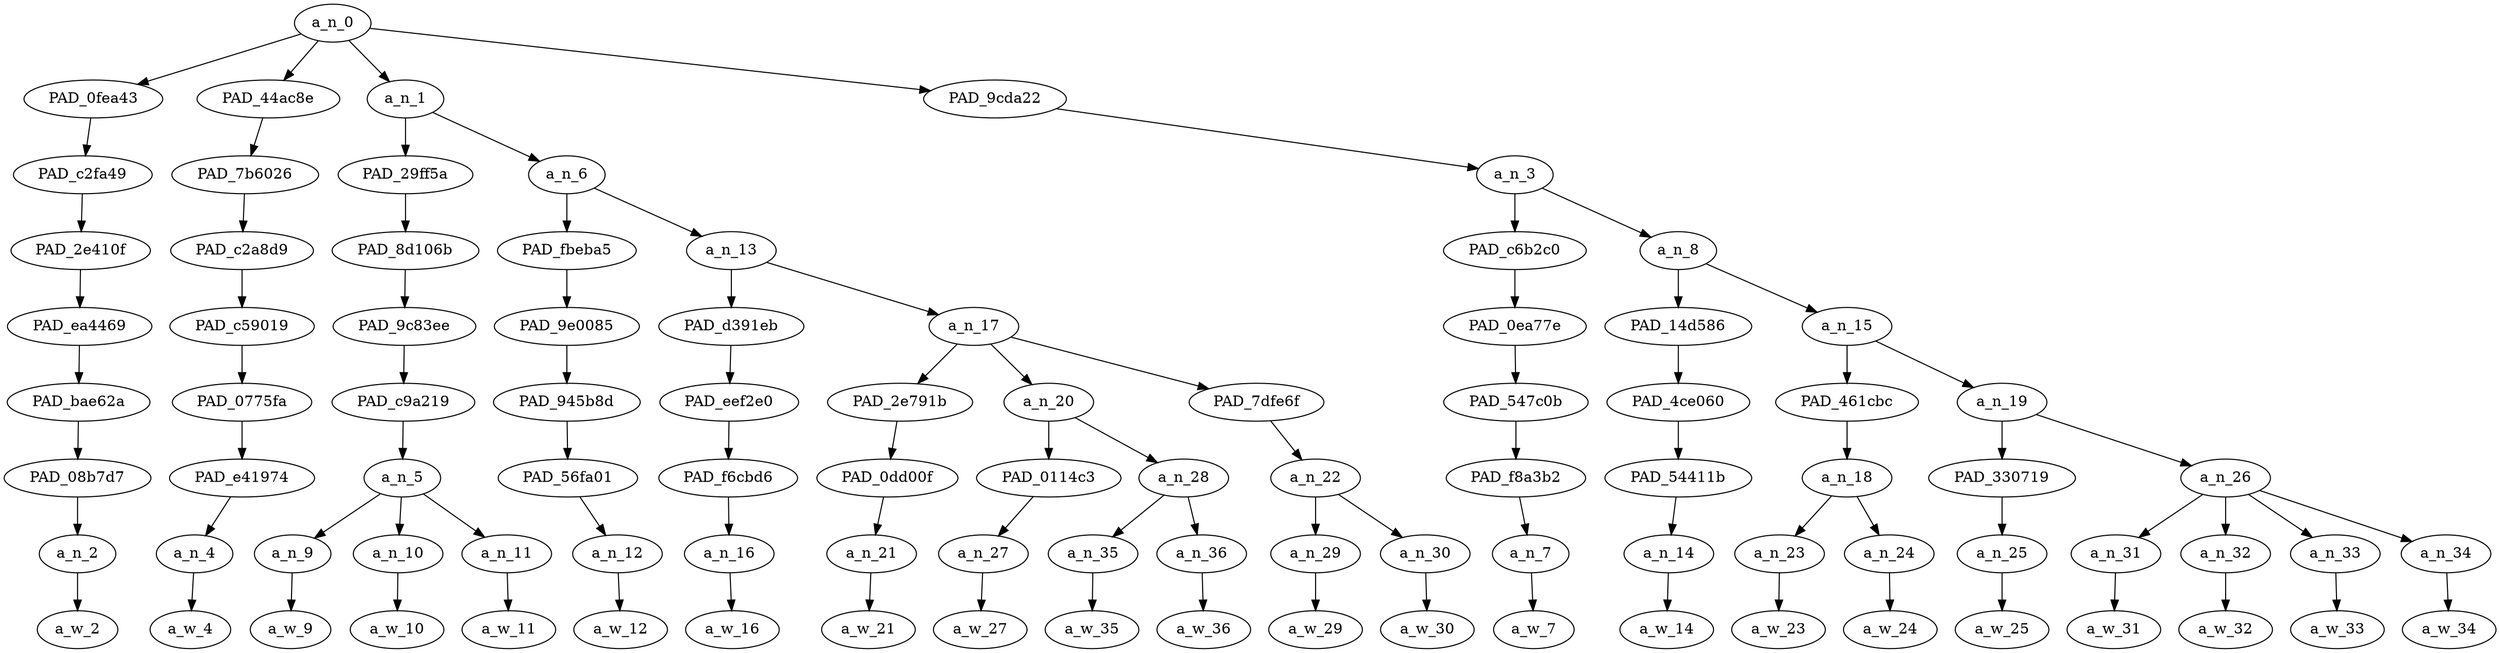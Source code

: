 strict digraph "" {
	a_n_0	[div_dir=1,
		index=0,
		level=8,
		pos="11.984375,8!",
		text_span="[0, 1, 2, 3, 4, 5, 6, 7, 8, 9, 10, 11, 12, 13, 14, 15, 16, 17, 18, 19, 20, 21]",
		value=1.00000000];
	PAD_0fea43	[div_dir=1,
		index=1,
		level=7,
		pos="11.0,7!",
		text_span="[11]",
		value=0.02560381];
	a_n_0 -> PAD_0fea43;
	PAD_44ac8e	[div_dir=1,
		index=3,
		level=7,
		pos="21.0,7!",
		text_span="[21]",
		value=0.04009019];
	a_n_0 -> PAD_44ac8e;
	a_n_1	[div_dir=1,
		index=0,
		level=7,
		pos="2.71875,7!",
		text_span="[0, 1, 2, 3, 4, 5, 6, 7, 8, 9, 10]",
		value=0.39420049];
	a_n_0 -> a_n_1;
	PAD_9cda22	[div_dir=1,
		index=2,
		level=7,
		pos="13.21875,7!",
		text_span="[12, 13, 14, 15, 16, 17, 18, 19, 20]",
		value=0.53908667];
	a_n_0 -> PAD_9cda22;
	PAD_c2fa49	[div_dir=1,
		index=2,
		level=6,
		pos="11.0,6!",
		text_span="[11]",
		value=0.02560381];
	PAD_0fea43 -> PAD_c2fa49;
	PAD_2e410f	[div_dir=1,
		index=3,
		level=5,
		pos="11.0,5!",
		text_span="[11]",
		value=0.02560381];
	PAD_c2fa49 -> PAD_2e410f;
	PAD_ea4469	[div_dir=1,
		index=4,
		level=4,
		pos="11.0,4!",
		text_span="[11]",
		value=0.02560381];
	PAD_2e410f -> PAD_ea4469;
	PAD_bae62a	[div_dir=1,
		index=6,
		level=3,
		pos="11.0,3!",
		text_span="[11]",
		value=0.02560381];
	PAD_ea4469 -> PAD_bae62a;
	PAD_08b7d7	[div_dir=1,
		index=7,
		level=2,
		pos="11.0,2!",
		text_span="[11]",
		value=0.02560381];
	PAD_bae62a -> PAD_08b7d7;
	a_n_2	[div_dir=1,
		index=11,
		level=1,
		pos="11.0,1!",
		text_span="[11]",
		value=0.02560381];
	PAD_08b7d7 -> a_n_2;
	a_w_2	[div_dir=0,
		index=11,
		level=0,
		pos="11,0!",
		text_span="[11]",
		value=i1];
	a_n_2 -> a_w_2;
	PAD_7b6026	[div_dir=1,
		index=4,
		level=6,
		pos="21.0,6!",
		text_span="[21]",
		value=0.04009019];
	PAD_44ac8e -> PAD_7b6026;
	PAD_c2a8d9	[div_dir=1,
		index=6,
		level=5,
		pos="21.0,5!",
		text_span="[21]",
		value=0.04009019];
	PAD_7b6026 -> PAD_c2a8d9;
	PAD_c59019	[div_dir=1,
		index=8,
		level=4,
		pos="21.0,4!",
		text_span="[21]",
		value=0.04009019];
	PAD_c2a8d9 -> PAD_c59019;
	PAD_0775fa	[div_dir=1,
		index=11,
		level=3,
		pos="21.0,3!",
		text_span="[21]",
		value=0.04009019];
	PAD_c59019 -> PAD_0775fa;
	PAD_e41974	[div_dir=1,
		index=13,
		level=2,
		pos="21.0,2!",
		text_span="[21]",
		value=0.04009019];
	PAD_0775fa -> PAD_e41974;
	a_n_4	[div_dir=1,
		index=21,
		level=1,
		pos="21.0,1!",
		text_span="[21]",
		value=0.04009019];
	PAD_e41974 -> a_n_4;
	a_w_4	[div_dir=0,
		index=21,
		level=0,
		pos="21,0!",
		text_span="[21]",
		value=🤔1];
	a_n_4 -> a_w_4;
	PAD_29ff5a	[div_dir=1,
		index=0,
		level=6,
		pos="1.0,6!",
		text_span="[0, 1, 2]",
		value=0.14656666];
	a_n_1 -> PAD_29ff5a;
	a_n_6	[div_dir=1,
		index=1,
		level=6,
		pos="4.4375,6!",
		text_span="[3, 4, 5, 6, 7, 8, 9, 10]",
		value=0.24718534];
	a_n_1 -> a_n_6;
	PAD_8d106b	[div_dir=1,
		index=0,
		level=5,
		pos="1.0,5!",
		text_span="[0, 1, 2]",
		value=0.14656666];
	PAD_29ff5a -> PAD_8d106b;
	PAD_9c83ee	[div_dir=1,
		index=0,
		level=4,
		pos="1.0,4!",
		text_span="[0, 1, 2]",
		value=0.14656666];
	PAD_8d106b -> PAD_9c83ee;
	PAD_c9a219	[div_dir=1,
		index=0,
		level=3,
		pos="1.0,3!",
		text_span="[0, 1, 2]",
		value=0.14656666];
	PAD_9c83ee -> PAD_c9a219;
	a_n_5	[div_dir=1,
		index=0,
		level=2,
		pos="1.0,2!",
		text_span="[0, 1, 2]",
		value=0.14656666];
	PAD_c9a219 -> a_n_5;
	a_n_9	[div_dir=1,
		index=0,
		level=1,
		pos="0.0,1!",
		text_span="[0]",
		value=0.05953516];
	a_n_5 -> a_n_9;
	a_n_10	[div_dir=1,
		index=1,
		level=1,
		pos="1.0,1!",
		text_span="[1]",
		value=0.04975371];
	a_n_5 -> a_n_10;
	a_n_11	[div_dir=1,
		index=2,
		level=1,
		pos="2.0,1!",
		text_span="[2]",
		value=0.03681082];
	a_n_5 -> a_n_11;
	a_w_9	[div_dir=0,
		index=0,
		level=0,
		pos="0,0!",
		text_span="[0]",
		value=hm];
	a_n_9 -> a_w_9;
	a_w_10	[div_dir=0,
		index=1,
		level=0,
		pos="1,0!",
		text_span="[1]",
		value=🤔];
	a_n_10 -> a_w_10;
	a_w_11	[div_dir=0,
		index=2,
		level=0,
		pos="2,0!",
		text_span="[2]",
		value=maybe];
	a_n_11 -> a_w_11;
	PAD_fbeba5	[div_dir=1,
		index=1,
		level=5,
		pos="3.0,5!",
		text_span="[3]",
		value=0.03139336];
	a_n_6 -> PAD_fbeba5;
	a_n_13	[div_dir=1,
		index=2,
		level=5,
		pos="5.875,5!",
		text_span="[4, 5, 6, 7, 8, 9, 10]",
		value=0.21552000];
	a_n_6 -> a_n_13;
	PAD_9e0085	[div_dir=1,
		index=1,
		level=4,
		pos="3.0,4!",
		text_span="[3]",
		value=0.03139336];
	PAD_fbeba5 -> PAD_9e0085;
	PAD_945b8d	[div_dir=1,
		index=1,
		level=3,
		pos="3.0,3!",
		text_span="[3]",
		value=0.03139336];
	PAD_9e0085 -> PAD_945b8d;
	PAD_56fa01	[div_dir=1,
		index=1,
		level=2,
		pos="3.0,2!",
		text_span="[3]",
		value=0.03139336];
	PAD_945b8d -> PAD_56fa01;
	a_n_12	[div_dir=1,
		index=3,
		level=1,
		pos="3.0,1!",
		text_span="[3]",
		value=0.03139336];
	PAD_56fa01 -> a_n_12;
	a_w_12	[div_dir=0,
		index=3,
		level=0,
		pos="3,0!",
		text_span="[3]",
		value=if];
	a_n_12 -> a_w_12;
	PAD_d391eb	[div_dir=1,
		index=2,
		level=4,
		pos="4.0,4!",
		text_span="[4]",
		value=0.02551278];
	a_n_13 -> PAD_d391eb;
	a_n_17	[div_dir=1,
		index=3,
		level=4,
		pos="7.75,4!",
		text_span="[5, 6, 7, 8, 9, 10]",
		value=0.18975459];
	a_n_13 -> a_n_17;
	PAD_eef2e0	[div_dir=1,
		index=2,
		level=3,
		pos="4.0,3!",
		text_span="[4]",
		value=0.02551278];
	PAD_d391eb -> PAD_eef2e0;
	PAD_f6cbd6	[div_dir=1,
		index=2,
		level=2,
		pos="4.0,2!",
		text_span="[4]",
		value=0.02551278];
	PAD_eef2e0 -> PAD_f6cbd6;
	a_n_16	[div_dir=1,
		index=4,
		level=1,
		pos="4.0,1!",
		text_span="[4]",
		value=0.02551278];
	PAD_f6cbd6 -> a_n_16;
	a_w_16	[div_dir=0,
		index=4,
		level=0,
		pos="4,0!",
		text_span="[4]",
		value=i];
	a_n_16 -> a_w_16;
	PAD_2e791b	[div_dir=-1,
		index=4,
		level=3,
		pos="8.0,3!",
		text_span="[8]",
		value=0.02292404];
	a_n_17 -> PAD_2e791b;
	a_n_20	[div_dir=1,
		index=3,
		level=3,
		pos="5.75,3!",
		text_span="[5, 6, 7]",
		value=0.11396920];
	a_n_17 -> a_n_20;
	PAD_7dfe6f	[div_dir=1,
		index=5,
		level=3,
		pos="9.5,3!",
		text_span="[9, 10]",
		value=0.05264575];
	a_n_17 -> PAD_7dfe6f;
	PAD_0dd00f	[div_dir=-1,
		index=5,
		level=2,
		pos="8.0,2!",
		text_span="[8]",
		value=0.02292404];
	PAD_2e791b -> PAD_0dd00f;
	a_n_21	[div_dir=-1,
		index=8,
		level=1,
		pos="8.0,1!",
		text_span="[8]",
		value=0.02292404];
	PAD_0dd00f -> a_n_21;
	a_w_21	[div_dir=0,
		index=8,
		level=0,
		pos="8,0!",
		text_span="[8]",
		value=and];
	a_n_21 -> a_w_21;
	PAD_0114c3	[div_dir=1,
		index=3,
		level=2,
		pos="5.0,2!",
		text_span="[5]",
		value=0.03065873];
	a_n_20 -> PAD_0114c3;
	a_n_28	[div_dir=1,
		index=4,
		level=2,
		pos="6.5,2!",
		text_span="[6, 7]",
		value=0.08315006];
	a_n_20 -> a_n_28;
	a_n_27	[div_dir=1,
		index=5,
		level=1,
		pos="5.0,1!",
		text_span="[5]",
		value=0.03065873];
	PAD_0114c3 -> a_n_27;
	a_w_27	[div_dir=0,
		index=5,
		level=0,
		pos="5,0!",
		text_span="[5]",
		value=survive];
	a_n_27 -> a_w_27;
	a_n_35	[div_dir=1,
		index=6,
		level=1,
		pos="6.0,1!",
		text_span="[6]",
		value=0.02630205];
	a_n_28 -> a_n_35;
	a_n_36	[div_dir=1,
		index=7,
		level=1,
		pos="7.0,1!",
		text_span="[7]",
		value=0.05670116];
	a_n_28 -> a_n_36;
	a_w_35	[div_dir=0,
		index=6,
		level=0,
		pos="6,0!",
		text_span="[6]",
		value=my];
	a_n_35 -> a_w_35;
	a_w_36	[div_dir=0,
		index=7,
		level=0,
		pos="7,0!",
		text_span="[7]",
		value=chemo];
	a_n_36 -> a_w_36;
	a_n_22	[div_dir=1,
		index=6,
		level=2,
		pos="9.5,2!",
		text_span="[9, 10]",
		value=0.05264575];
	PAD_7dfe6f -> a_n_22;
	a_n_29	[div_dir=1,
		index=9,
		level=1,
		pos="9.0,1!",
		text_span="[9]",
		value=0.02939784];
	a_n_22 -> a_n_29;
	a_n_30	[div_dir=1,
		index=10,
		level=1,
		pos="10.0,1!",
		text_span="[10]",
		value=0.02306403];
	a_n_22 -> a_n_30;
	a_w_29	[div_dir=0,
		index=9,
		level=0,
		pos="9,0!",
		text_span="[9]",
		value=grow];
	a_n_29 -> a_w_29;
	a_w_30	[div_dir=0,
		index=10,
		level=0,
		pos="10,0!",
		text_span="[10]",
		value=up];
	a_n_30 -> a_w_30;
	a_n_3	[div_dir=1,
		index=3,
		level=6,
		pos="13.21875,6!",
		text_span="[12, 13, 14, 15, 16, 17, 18, 19, 20]",
		value=0.53908667];
	PAD_9cda22 -> a_n_3;
	PAD_c6b2c0	[div_dir=-1,
		index=4,
		level=5,
		pos="12.0,5!",
		text_span="[12]",
		value=0.02378651];
	a_n_3 -> PAD_c6b2c0;
	a_n_8	[div_dir=1,
		index=5,
		level=5,
		pos="14.4375,5!",
		text_span="[13, 14, 15, 16, 17, 18, 19, 20]",
		value=0.51434260];
	a_n_3 -> a_n_8;
	PAD_0ea77e	[div_dir=-1,
		index=5,
		level=4,
		pos="12.0,4!",
		text_span="[12]",
		value=0.02378651];
	PAD_c6b2c0 -> PAD_0ea77e;
	PAD_547c0b	[div_dir=-1,
		index=7,
		level=3,
		pos="12.0,3!",
		text_span="[12]",
		value=0.02378651];
	PAD_0ea77e -> PAD_547c0b;
	PAD_f8a3b2	[div_dir=-1,
		index=8,
		level=2,
		pos="12.0,2!",
		text_span="[12]",
		value=0.02378651];
	PAD_547c0b -> PAD_f8a3b2;
	a_n_7	[div_dir=-1,
		index=12,
		level=1,
		pos="12.0,1!",
		text_span="[12]",
		value=0.02378651];
	PAD_f8a3b2 -> a_n_7;
	a_w_7	[div_dir=0,
		index=12,
		level=0,
		pos="12,0!",
		text_span="[12]",
		value=could];
	a_n_7 -> a_w_7;
	PAD_14d586	[div_dir=-1,
		index=6,
		level=4,
		pos="13.0,4!",
		text_span="[13]",
		value=0.02501794];
	a_n_8 -> PAD_14d586;
	a_n_15	[div_dir=1,
		index=7,
		level=4,
		pos="15.875,4!",
		text_span="[14, 15, 16, 17, 18, 19, 20]",
		value=0.48831459];
	a_n_8 -> a_n_15;
	PAD_4ce060	[div_dir=-1,
		index=8,
		level=3,
		pos="13.0,3!",
		text_span="[13]",
		value=0.02501794];
	PAD_14d586 -> PAD_4ce060;
	PAD_54411b	[div_dir=-1,
		index=9,
		level=2,
		pos="13.0,2!",
		text_span="[13]",
		value=0.02501794];
	PAD_4ce060 -> PAD_54411b;
	a_n_14	[div_dir=-1,
		index=13,
		level=1,
		pos="13.0,1!",
		text_span="[13]",
		value=0.02501794];
	PAD_54411b -> a_n_14;
	a_w_14	[div_dir=0,
		index=13,
		level=0,
		pos="13,0!",
		text_span="[13]",
		value=be];
	a_n_14 -> a_w_14;
	PAD_461cbc	[div_dir=1,
		index=9,
		level=3,
		pos="14.5,3!",
		text_span="[14, 15]",
		value=0.09469579];
	a_n_15 -> PAD_461cbc;
	a_n_19	[div_dir=1,
		index=10,
		level=3,
		pos="17.25,3!",
		text_span="[16, 17, 18, 19, 20]",
		value=0.39254446];
	a_n_15 -> a_n_19;
	a_n_18	[div_dir=1,
		index=10,
		level=2,
		pos="14.5,2!",
		text_span="[14, 15]",
		value=0.09469579];
	PAD_461cbc -> a_n_18;
	a_n_23	[div_dir=1,
		index=14,
		level=1,
		pos="14.0,1!",
		text_span="[14]",
		value=0.02458227];
	a_n_18 -> a_n_23;
	a_n_24	[div_dir=-1,
		index=15,
		level=1,
		pos="15.0,1!",
		text_span="[15]",
		value=0.07009022];
	a_n_18 -> a_n_24;
	a_w_23	[div_dir=0,
		index=14,
		level=0,
		pos="14,0!",
		text_span="[14]",
		value=a];
	a_n_23 -> a_w_23;
	a_w_24	[div_dir=0,
		index=15,
		level=0,
		pos="15,0!",
		text_span="[15]",
		value=lifeguard];
	a_n_24 -> a_w_24;
	PAD_330719	[div_dir=1,
		index=11,
		level=2,
		pos="16.0,2!",
		text_span="[16]",
		value=0.03082807];
	a_n_19 -> PAD_330719;
	a_n_26	[div_dir=1,
		index=12,
		level=2,
		pos="18.5,2!",
		text_span="[17, 18, 19, 20]",
		value=0.36041345];
	a_n_19 -> a_n_26;
	a_n_25	[div_dir=1,
		index=16,
		level=1,
		pos="16.0,1!",
		text_span="[16]",
		value=0.03082807];
	PAD_330719 -> a_n_25;
	a_w_25	[div_dir=0,
		index=16,
		level=0,
		pos="16,0!",
		text_span="[16]",
		value=at];
	a_n_25 -> a_w_25;
	a_n_31	[div_dir=1,
		index=17,
		level=1,
		pos="17.0,1!",
		text_span="[17]",
		value=0.03968256];
	a_n_26 -> a_n_31;
	a_n_32	[div_dir=1,
		index=18,
		level=1,
		pos="18.0,1!",
		text_span="[18]",
		value=0.21630239];
	a_n_26 -> a_n_32;
	a_n_33	[div_dir=1,
		index=19,
		level=1,
		pos="19.0,1!",
		text_span="[19]",
		value=0.05918455];
	a_n_26 -> a_n_33;
	a_n_34	[div_dir=1,
		index=20,
		level=1,
		pos="20.0,1!",
		text_span="[20]",
		value=0.04387678];
	a_n_26 -> a_n_34;
	a_w_31	[div_dir=0,
		index=17,
		level=0,
		pos="17,0!",
		text_span="[17]",
		value=a1];
	a_n_31 -> a_w_31;
	a_w_32	[div_dir=0,
		index=18,
		level=0,
		pos="18,0!",
		text_span="[18]",
		value=nigger];
	a_n_32 -> a_w_32;
	a_w_33	[div_dir=0,
		index=19,
		level=0,
		pos="19,0!",
		text_span="[19]",
		value=swimming];
	a_n_33 -> a_w_33;
	a_w_34	[div_dir=0,
		index=20,
		level=0,
		pos="20,0!",
		text_span="[20]",
		value=pool];
	a_n_34 -> a_w_34;
}
